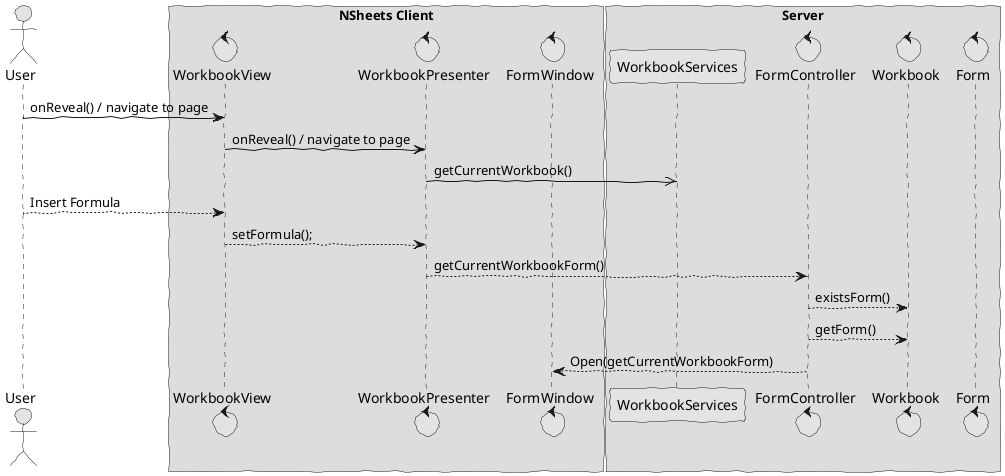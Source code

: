 @startuml  design1.png
skinparam handwritten true
skinparam monochrome true
skinparam packageStyle rect
skinparam defaultFontName FG Virgil
skinparam shadowing false

actor User
control WorkbookPresenter
control FormWindow
control Form
control FormController
control WorkbookView
control Workbook

box "NSheets Client"
participant WorkbookView
participant WorkbookPresenter
participant FormWindow
end box

box "Server"
participant WorkbookServices
participant FormController
participant Workbook
participant Form
end box



User -> WorkbookView : onReveal() / navigate to page
WorkbookView -> WorkbookPresenter : onReveal() / navigate to page
WorkbookPresenter ->> WorkbookServices : getCurrentWorkbook()
User --> WorkbookView : Insert Formula
WorkbookView --> WorkbookPresenter : setFormula();
WorkbookPresenter --> FormController : getCurrentWorkbookForm()
FormController --> Workbook : existsForm()
FormController --> Workbook : getForm()
FormController --> FormWindow : Open(getCurrentWorkbookForm)


@enduml
